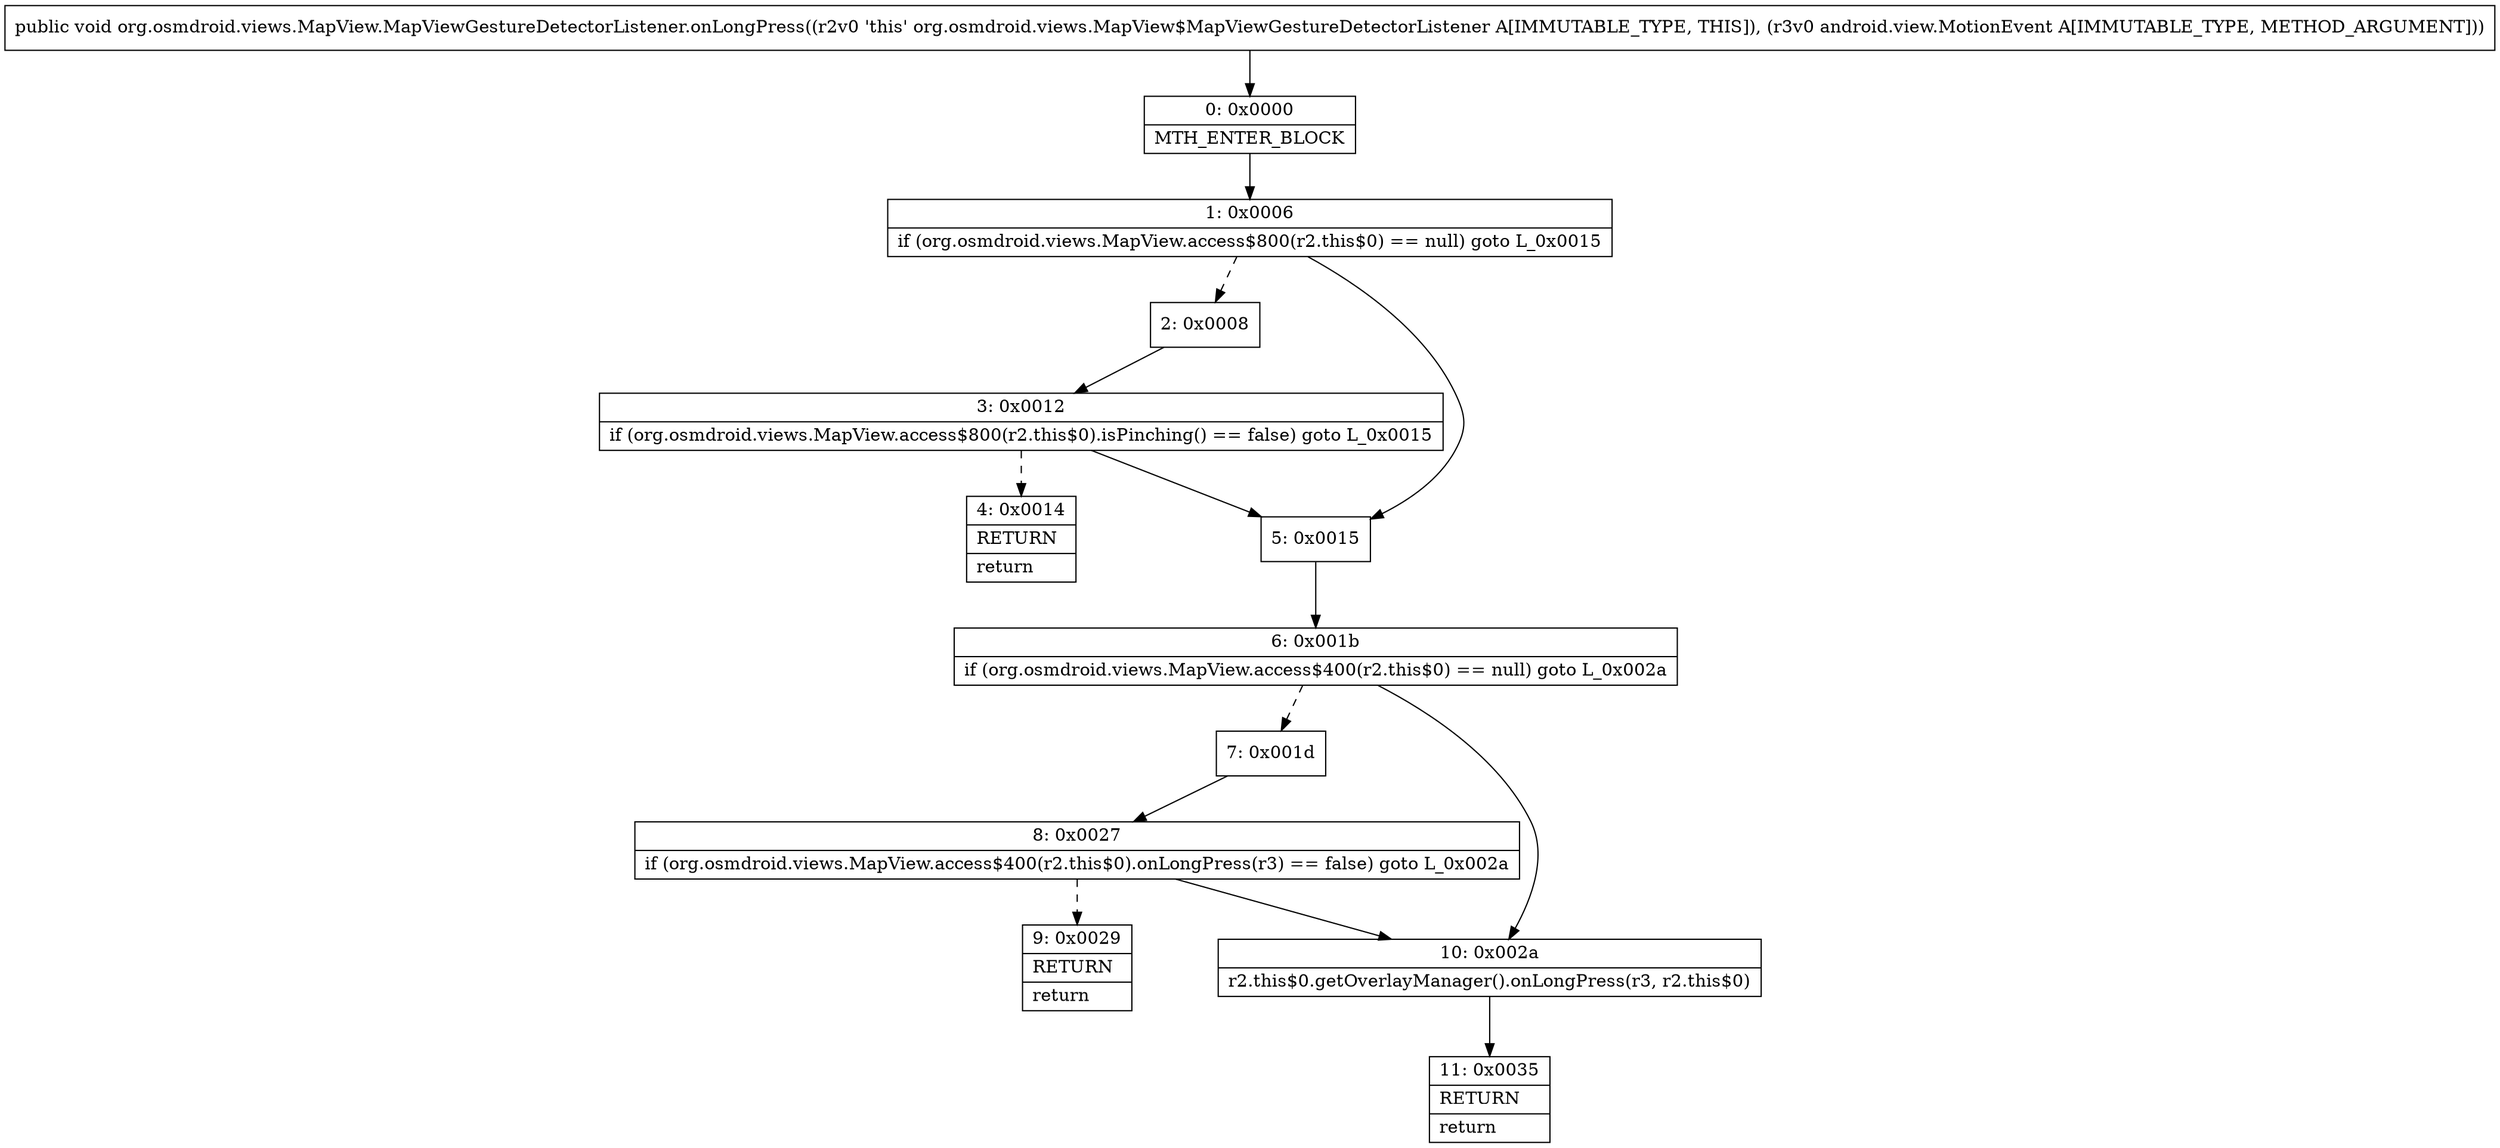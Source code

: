 digraph "CFG fororg.osmdroid.views.MapView.MapViewGestureDetectorListener.onLongPress(Landroid\/view\/MotionEvent;)V" {
Node_0 [shape=record,label="{0\:\ 0x0000|MTH_ENTER_BLOCK\l}"];
Node_1 [shape=record,label="{1\:\ 0x0006|if (org.osmdroid.views.MapView.access$800(r2.this$0) == null) goto L_0x0015\l}"];
Node_2 [shape=record,label="{2\:\ 0x0008}"];
Node_3 [shape=record,label="{3\:\ 0x0012|if (org.osmdroid.views.MapView.access$800(r2.this$0).isPinching() == false) goto L_0x0015\l}"];
Node_4 [shape=record,label="{4\:\ 0x0014|RETURN\l|return\l}"];
Node_5 [shape=record,label="{5\:\ 0x0015}"];
Node_6 [shape=record,label="{6\:\ 0x001b|if (org.osmdroid.views.MapView.access$400(r2.this$0) == null) goto L_0x002a\l}"];
Node_7 [shape=record,label="{7\:\ 0x001d}"];
Node_8 [shape=record,label="{8\:\ 0x0027|if (org.osmdroid.views.MapView.access$400(r2.this$0).onLongPress(r3) == false) goto L_0x002a\l}"];
Node_9 [shape=record,label="{9\:\ 0x0029|RETURN\l|return\l}"];
Node_10 [shape=record,label="{10\:\ 0x002a|r2.this$0.getOverlayManager().onLongPress(r3, r2.this$0)\l}"];
Node_11 [shape=record,label="{11\:\ 0x0035|RETURN\l|return\l}"];
MethodNode[shape=record,label="{public void org.osmdroid.views.MapView.MapViewGestureDetectorListener.onLongPress((r2v0 'this' org.osmdroid.views.MapView$MapViewGestureDetectorListener A[IMMUTABLE_TYPE, THIS]), (r3v0 android.view.MotionEvent A[IMMUTABLE_TYPE, METHOD_ARGUMENT])) }"];
MethodNode -> Node_0;
Node_0 -> Node_1;
Node_1 -> Node_2[style=dashed];
Node_1 -> Node_5;
Node_2 -> Node_3;
Node_3 -> Node_4[style=dashed];
Node_3 -> Node_5;
Node_5 -> Node_6;
Node_6 -> Node_7[style=dashed];
Node_6 -> Node_10;
Node_7 -> Node_8;
Node_8 -> Node_9[style=dashed];
Node_8 -> Node_10;
Node_10 -> Node_11;
}

